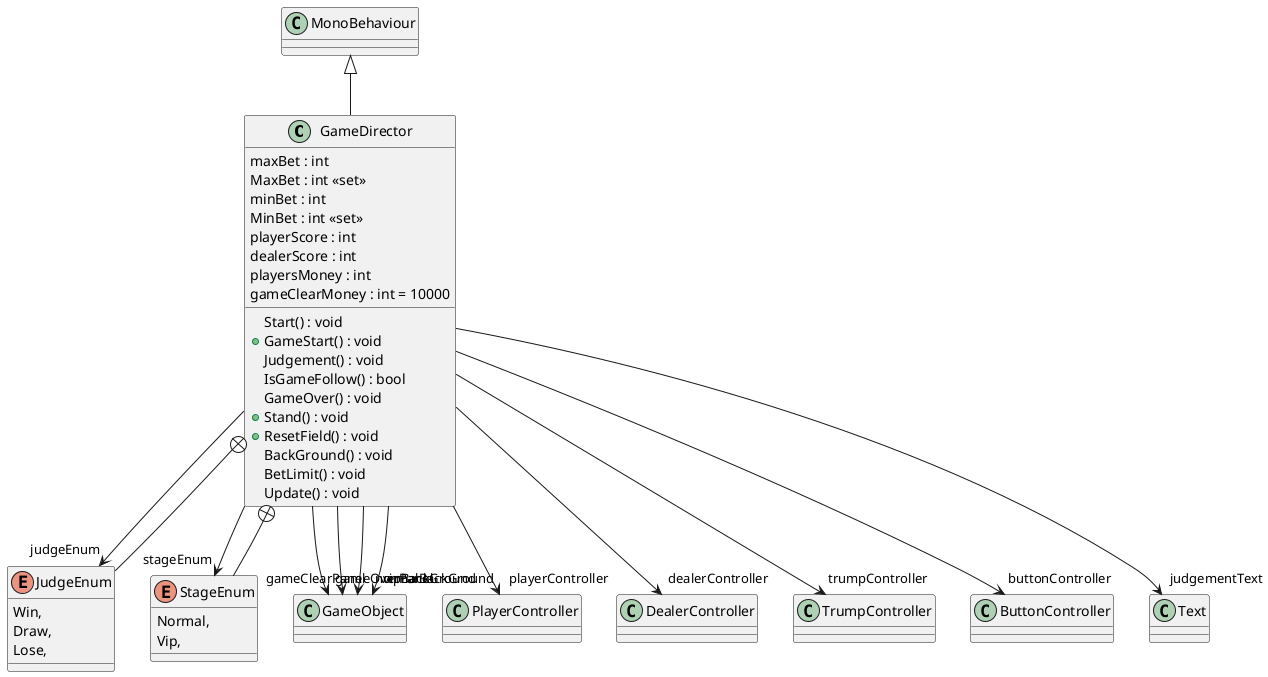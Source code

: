 @startuml
class GameDirector {
    maxBet : int
    MaxBet : int <<set>>
    minBet : int
    MinBet : int <<set>>
    Start() : void
    + GameStart() : void
    playerScore : int
    dealerScore : int
    Judgement() : void
    playersMoney : int
    IsGameFollow() : bool
    GameOver() : void
    gameClearMoney : int = 10000
    + Stand() : void
    + ResetField() : void
    BackGround() : void
    BetLimit() : void
    Update() : void
}
enum JudgeEnum {
    Win,
    Draw,
    Lose,
}
enum StageEnum {
    Normal,
    Vip,
}
MonoBehaviour <|-- GameDirector
GameDirector --> "gameOverPanel" GameObject
GameDirector --> "gameClearPanel" GameObject
GameDirector --> "playerController" PlayerController
GameDirector --> "dealerController" DealerController
GameDirector --> "trumpController" TrumpController
GameDirector --> "buttonController" ButtonController
GameDirector --> "judgementText" Text
GameDirector --> "judgeEnum" JudgeEnum
GameDirector --> "stageEnum" StageEnum
GameDirector --> "normalBackGround" GameObject
GameDirector --> "vipBackGround" GameObject
GameDirector +-- JudgeEnum
GameDirector +-- StageEnum
@enduml
